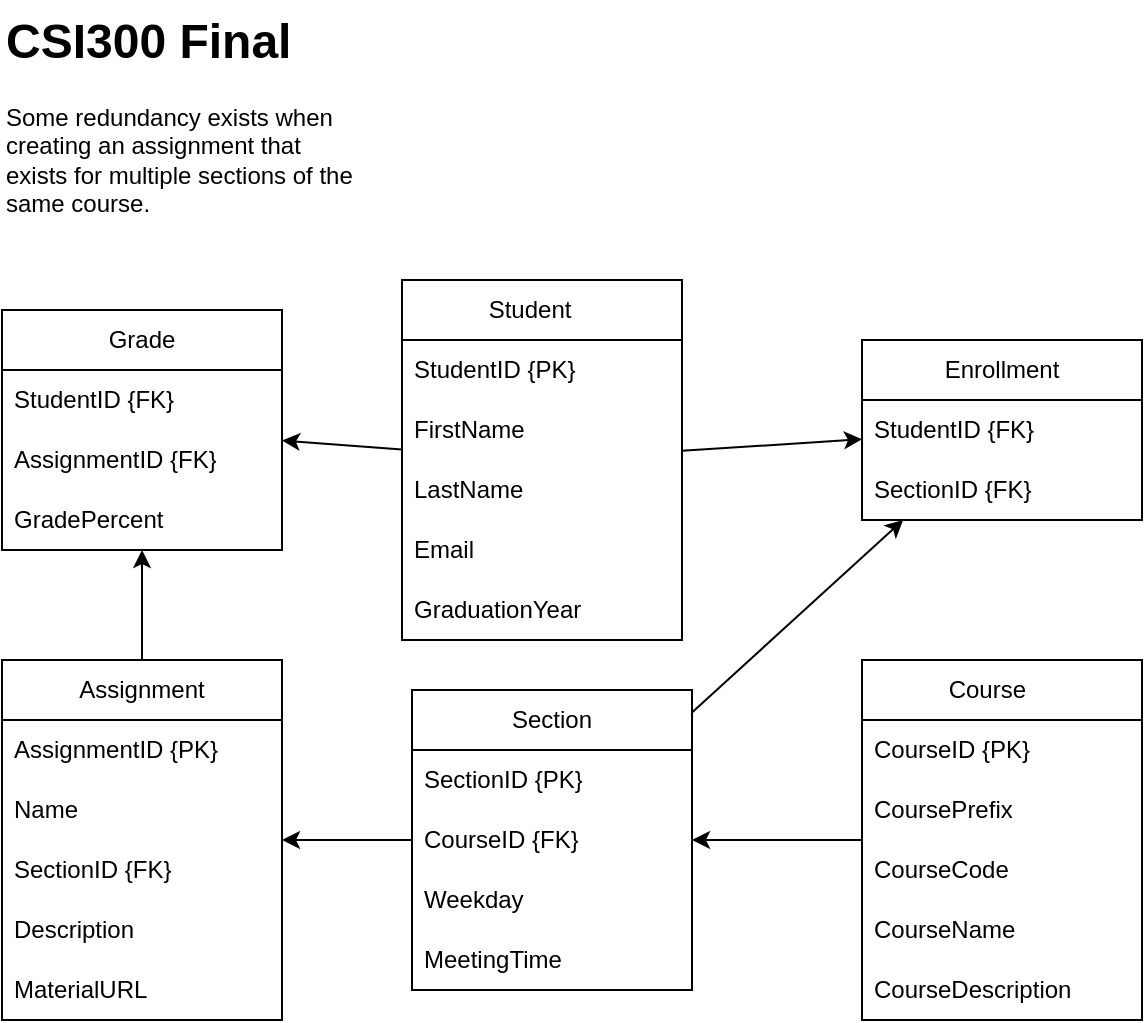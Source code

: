 <mxfile version="26.2.12">
  <diagram name="Page-1" id="RHMYQHrKtJJZw0hggMFa">
    <mxGraphModel dx="1667" dy="851" grid="0" gridSize="10" guides="1" tooltips="1" connect="1" arrows="1" fold="1" page="0" pageScale="1" pageWidth="850" pageHeight="1100" math="0" shadow="0">
      <root>
        <mxCell id="0" />
        <mxCell id="1" parent="0" />
        <mxCell id="H4GAUg8cEmB-bI7FXLqv-1" style="rounded=0;orthogonalLoop=1;jettySize=auto;html=1;" edge="1" parent="1" source="H4GAUg8cEmB-bI7FXLqv-3" target="H4GAUg8cEmB-bI7FXLqv-29">
          <mxGeometry relative="1" as="geometry" />
        </mxCell>
        <mxCell id="H4GAUg8cEmB-bI7FXLqv-2" style="rounded=0;orthogonalLoop=1;jettySize=auto;html=1;" edge="1" parent="1" source="H4GAUg8cEmB-bI7FXLqv-3" target="H4GAUg8cEmB-bI7FXLqv-33">
          <mxGeometry relative="1" as="geometry" />
        </mxCell>
        <mxCell id="H4GAUg8cEmB-bI7FXLqv-3" value="Student&lt;span style=&quot;white-space: pre;&quot;&gt;&#x9;&lt;/span&gt;" style="swimlane;fontStyle=0;childLayout=stackLayout;horizontal=1;startSize=30;horizontalStack=0;resizeParent=1;resizeParentMax=0;resizeLast=0;collapsible=1;marginBottom=0;whiteSpace=wrap;html=1;" vertex="1" parent="1">
          <mxGeometry x="252" y="178" width="140" height="180" as="geometry" />
        </mxCell>
        <mxCell id="H4GAUg8cEmB-bI7FXLqv-4" value="StudentID {PK}" style="text;strokeColor=none;fillColor=none;align=left;verticalAlign=middle;spacingLeft=4;spacingRight=4;overflow=hidden;points=[[0,0.5],[1,0.5]];portConstraint=eastwest;rotatable=0;whiteSpace=wrap;html=1;" vertex="1" parent="H4GAUg8cEmB-bI7FXLqv-3">
          <mxGeometry y="30" width="140" height="30" as="geometry" />
        </mxCell>
        <mxCell id="H4GAUg8cEmB-bI7FXLqv-5" value="FirstName" style="text;strokeColor=none;fillColor=none;align=left;verticalAlign=middle;spacingLeft=4;spacingRight=4;overflow=hidden;points=[[0,0.5],[1,0.5]];portConstraint=eastwest;rotatable=0;whiteSpace=wrap;html=1;" vertex="1" parent="H4GAUg8cEmB-bI7FXLqv-3">
          <mxGeometry y="60" width="140" height="30" as="geometry" />
        </mxCell>
        <mxCell id="H4GAUg8cEmB-bI7FXLqv-6" value="LastName" style="text;strokeColor=none;fillColor=none;align=left;verticalAlign=middle;spacingLeft=4;spacingRight=4;overflow=hidden;points=[[0,0.5],[1,0.5]];portConstraint=eastwest;rotatable=0;whiteSpace=wrap;html=1;" vertex="1" parent="H4GAUg8cEmB-bI7FXLqv-3">
          <mxGeometry y="90" width="140" height="30" as="geometry" />
        </mxCell>
        <mxCell id="H4GAUg8cEmB-bI7FXLqv-7" value="Email" style="text;strokeColor=none;fillColor=none;align=left;verticalAlign=middle;spacingLeft=4;spacingRight=4;overflow=hidden;points=[[0,0.5],[1,0.5]];portConstraint=eastwest;rotatable=0;whiteSpace=wrap;html=1;" vertex="1" parent="H4GAUg8cEmB-bI7FXLqv-3">
          <mxGeometry y="120" width="140" height="30" as="geometry" />
        </mxCell>
        <mxCell id="H4GAUg8cEmB-bI7FXLqv-37" value="&lt;div&gt;GraduationYear&lt;/div&gt;" style="text;strokeColor=none;fillColor=none;align=left;verticalAlign=middle;spacingLeft=4;spacingRight=4;overflow=hidden;points=[[0,0.5],[1,0.5]];portConstraint=eastwest;rotatable=0;whiteSpace=wrap;html=1;" vertex="1" parent="H4GAUg8cEmB-bI7FXLqv-3">
          <mxGeometry y="150" width="140" height="30" as="geometry" />
        </mxCell>
        <mxCell id="H4GAUg8cEmB-bI7FXLqv-8" style="rounded=0;orthogonalLoop=1;jettySize=auto;html=1;" edge="1" parent="1" source="H4GAUg8cEmB-bI7FXLqv-9" target="H4GAUg8cEmB-bI7FXLqv-17">
          <mxGeometry relative="1" as="geometry" />
        </mxCell>
        <mxCell id="H4GAUg8cEmB-bI7FXLqv-9" value="Course&lt;span style=&quot;white-space: pre;&quot;&gt;&#x9;&lt;/span&gt;" style="swimlane;fontStyle=0;childLayout=stackLayout;horizontal=1;startSize=30;horizontalStack=0;resizeParent=1;resizeParentMax=0;resizeLast=0;collapsible=1;marginBottom=0;whiteSpace=wrap;html=1;" vertex="1" parent="1">
          <mxGeometry x="482" y="368" width="140" height="180" as="geometry" />
        </mxCell>
        <mxCell id="H4GAUg8cEmB-bI7FXLqv-10" value="CourseID {PK}" style="text;strokeColor=none;fillColor=none;align=left;verticalAlign=middle;spacingLeft=4;spacingRight=4;overflow=hidden;points=[[0,0.5],[1,0.5]];portConstraint=eastwest;rotatable=0;whiteSpace=wrap;html=1;" vertex="1" parent="H4GAUg8cEmB-bI7FXLqv-9">
          <mxGeometry y="30" width="140" height="30" as="geometry" />
        </mxCell>
        <mxCell id="H4GAUg8cEmB-bI7FXLqv-11" value="CoursePrefix" style="text;strokeColor=none;fillColor=none;align=left;verticalAlign=middle;spacingLeft=4;spacingRight=4;overflow=hidden;points=[[0,0.5],[1,0.5]];portConstraint=eastwest;rotatable=0;whiteSpace=wrap;html=1;" vertex="1" parent="H4GAUg8cEmB-bI7FXLqv-9">
          <mxGeometry y="60" width="140" height="30" as="geometry" />
        </mxCell>
        <mxCell id="H4GAUg8cEmB-bI7FXLqv-12" value="CourseCode" style="text;strokeColor=none;fillColor=none;align=left;verticalAlign=middle;spacingLeft=4;spacingRight=4;overflow=hidden;points=[[0,0.5],[1,0.5]];portConstraint=eastwest;rotatable=0;whiteSpace=wrap;html=1;" vertex="1" parent="H4GAUg8cEmB-bI7FXLqv-9">
          <mxGeometry y="90" width="140" height="30" as="geometry" />
        </mxCell>
        <mxCell id="H4GAUg8cEmB-bI7FXLqv-13" value="CourseName" style="text;strokeColor=none;fillColor=none;align=left;verticalAlign=middle;spacingLeft=4;spacingRight=4;overflow=hidden;points=[[0,0.5],[1,0.5]];portConstraint=eastwest;rotatable=0;whiteSpace=wrap;html=1;" vertex="1" parent="H4GAUg8cEmB-bI7FXLqv-9">
          <mxGeometry y="120" width="140" height="30" as="geometry" />
        </mxCell>
        <mxCell id="H4GAUg8cEmB-bI7FXLqv-14" value="CourseDescription" style="text;strokeColor=none;fillColor=none;align=left;verticalAlign=middle;spacingLeft=4;spacingRight=4;overflow=hidden;points=[[0,0.5],[1,0.5]];portConstraint=eastwest;rotatable=0;whiteSpace=wrap;html=1;" vertex="1" parent="H4GAUg8cEmB-bI7FXLqv-9">
          <mxGeometry y="150" width="140" height="30" as="geometry" />
        </mxCell>
        <mxCell id="H4GAUg8cEmB-bI7FXLqv-15" style="rounded=0;orthogonalLoop=1;jettySize=auto;html=1;" edge="1" parent="1" source="H4GAUg8cEmB-bI7FXLqv-17" target="H4GAUg8cEmB-bI7FXLqv-23">
          <mxGeometry relative="1" as="geometry" />
        </mxCell>
        <mxCell id="H4GAUg8cEmB-bI7FXLqv-16" style="rounded=0;orthogonalLoop=1;jettySize=auto;html=1;" edge="1" parent="1" source="H4GAUg8cEmB-bI7FXLqv-17" target="H4GAUg8cEmB-bI7FXLqv-33">
          <mxGeometry relative="1" as="geometry" />
        </mxCell>
        <mxCell id="H4GAUg8cEmB-bI7FXLqv-17" value="Section" style="swimlane;fontStyle=0;childLayout=stackLayout;horizontal=1;startSize=30;horizontalStack=0;resizeParent=1;resizeParentMax=0;resizeLast=0;collapsible=1;marginBottom=0;whiteSpace=wrap;html=1;" vertex="1" parent="1">
          <mxGeometry x="257" y="383" width="140" height="150" as="geometry" />
        </mxCell>
        <mxCell id="H4GAUg8cEmB-bI7FXLqv-18" value="SectionID {PK}" style="text;strokeColor=none;fillColor=none;align=left;verticalAlign=middle;spacingLeft=4;spacingRight=4;overflow=hidden;points=[[0,0.5],[1,0.5]];portConstraint=eastwest;rotatable=0;whiteSpace=wrap;html=1;" vertex="1" parent="H4GAUg8cEmB-bI7FXLqv-17">
          <mxGeometry y="30" width="140" height="30" as="geometry" />
        </mxCell>
        <mxCell id="H4GAUg8cEmB-bI7FXLqv-19" value="CourseID {FK}" style="text;strokeColor=none;fillColor=none;align=left;verticalAlign=middle;spacingLeft=4;spacingRight=4;overflow=hidden;points=[[0,0.5],[1,0.5]];portConstraint=eastwest;rotatable=0;whiteSpace=wrap;html=1;" vertex="1" parent="H4GAUg8cEmB-bI7FXLqv-17">
          <mxGeometry y="60" width="140" height="30" as="geometry" />
        </mxCell>
        <mxCell id="H4GAUg8cEmB-bI7FXLqv-20" value="Weekday" style="text;strokeColor=none;fillColor=none;align=left;verticalAlign=middle;spacingLeft=4;spacingRight=4;overflow=hidden;points=[[0,0.5],[1,0.5]];portConstraint=eastwest;rotatable=0;whiteSpace=wrap;html=1;" vertex="1" parent="H4GAUg8cEmB-bI7FXLqv-17">
          <mxGeometry y="90" width="140" height="30" as="geometry" />
        </mxCell>
        <mxCell id="H4GAUg8cEmB-bI7FXLqv-21" value="MeetingTime" style="text;strokeColor=none;fillColor=none;align=left;verticalAlign=middle;spacingLeft=4;spacingRight=4;overflow=hidden;points=[[0,0.5],[1,0.5]];portConstraint=eastwest;rotatable=0;whiteSpace=wrap;html=1;" vertex="1" parent="H4GAUg8cEmB-bI7FXLqv-17">
          <mxGeometry y="120" width="140" height="30" as="geometry" />
        </mxCell>
        <mxCell id="H4GAUg8cEmB-bI7FXLqv-22" style="rounded=0;orthogonalLoop=1;jettySize=auto;html=1;" edge="1" parent="1" source="H4GAUg8cEmB-bI7FXLqv-23" target="H4GAUg8cEmB-bI7FXLqv-29">
          <mxGeometry relative="1" as="geometry" />
        </mxCell>
        <mxCell id="H4GAUg8cEmB-bI7FXLqv-23" value="&lt;div&gt;Assignment&lt;/div&gt;" style="swimlane;fontStyle=0;childLayout=stackLayout;horizontal=1;startSize=30;horizontalStack=0;resizeParent=1;resizeParentMax=0;resizeLast=0;collapsible=1;marginBottom=0;whiteSpace=wrap;html=1;" vertex="1" parent="1">
          <mxGeometry x="52" y="368" width="140" height="180" as="geometry" />
        </mxCell>
        <mxCell id="H4GAUg8cEmB-bI7FXLqv-24" value="AssignmentID {PK}" style="text;strokeColor=none;fillColor=none;align=left;verticalAlign=middle;spacingLeft=4;spacingRight=4;overflow=hidden;points=[[0,0.5],[1,0.5]];portConstraint=eastwest;rotatable=0;whiteSpace=wrap;html=1;" vertex="1" parent="H4GAUg8cEmB-bI7FXLqv-23">
          <mxGeometry y="30" width="140" height="30" as="geometry" />
        </mxCell>
        <mxCell id="H4GAUg8cEmB-bI7FXLqv-25" value="Name" style="text;strokeColor=none;fillColor=none;align=left;verticalAlign=middle;spacingLeft=4;spacingRight=4;overflow=hidden;points=[[0,0.5],[1,0.5]];portConstraint=eastwest;rotatable=0;whiteSpace=wrap;html=1;" vertex="1" parent="H4GAUg8cEmB-bI7FXLqv-23">
          <mxGeometry y="60" width="140" height="30" as="geometry" />
        </mxCell>
        <mxCell id="H4GAUg8cEmB-bI7FXLqv-26" value="SectionID {FK}" style="text;strokeColor=none;fillColor=none;align=left;verticalAlign=middle;spacingLeft=4;spacingRight=4;overflow=hidden;points=[[0,0.5],[1,0.5]];portConstraint=eastwest;rotatable=0;whiteSpace=wrap;html=1;" vertex="1" parent="H4GAUg8cEmB-bI7FXLqv-23">
          <mxGeometry y="90" width="140" height="30" as="geometry" />
        </mxCell>
        <mxCell id="H4GAUg8cEmB-bI7FXLqv-27" value="Description" style="text;strokeColor=none;fillColor=none;align=left;verticalAlign=middle;spacingLeft=4;spacingRight=4;overflow=hidden;points=[[0,0.5],[1,0.5]];portConstraint=eastwest;rotatable=0;whiteSpace=wrap;html=1;" vertex="1" parent="H4GAUg8cEmB-bI7FXLqv-23">
          <mxGeometry y="120" width="140" height="30" as="geometry" />
        </mxCell>
        <mxCell id="H4GAUg8cEmB-bI7FXLqv-28" value="MaterialURL" style="text;strokeColor=none;fillColor=none;align=left;verticalAlign=middle;spacingLeft=4;spacingRight=4;overflow=hidden;points=[[0,0.5],[1,0.5]];portConstraint=eastwest;rotatable=0;whiteSpace=wrap;html=1;" vertex="1" parent="H4GAUg8cEmB-bI7FXLqv-23">
          <mxGeometry y="150" width="140" height="30" as="geometry" />
        </mxCell>
        <mxCell id="H4GAUg8cEmB-bI7FXLqv-29" value="Grade" style="swimlane;fontStyle=0;childLayout=stackLayout;horizontal=1;startSize=30;horizontalStack=0;resizeParent=1;resizeParentMax=0;resizeLast=0;collapsible=1;marginBottom=0;whiteSpace=wrap;html=1;" vertex="1" parent="1">
          <mxGeometry x="52" y="193" width="140" height="120" as="geometry" />
        </mxCell>
        <mxCell id="H4GAUg8cEmB-bI7FXLqv-30" value="StudentID {FK}" style="text;strokeColor=none;fillColor=none;align=left;verticalAlign=middle;spacingLeft=4;spacingRight=4;overflow=hidden;points=[[0,0.5],[1,0.5]];portConstraint=eastwest;rotatable=0;whiteSpace=wrap;html=1;" vertex="1" parent="H4GAUg8cEmB-bI7FXLqv-29">
          <mxGeometry y="30" width="140" height="30" as="geometry" />
        </mxCell>
        <mxCell id="H4GAUg8cEmB-bI7FXLqv-31" value="AssignmentID {FK}" style="text;strokeColor=none;fillColor=none;align=left;verticalAlign=middle;spacingLeft=4;spacingRight=4;overflow=hidden;points=[[0,0.5],[1,0.5]];portConstraint=eastwest;rotatable=0;whiteSpace=wrap;html=1;" vertex="1" parent="H4GAUg8cEmB-bI7FXLqv-29">
          <mxGeometry y="60" width="140" height="30" as="geometry" />
        </mxCell>
        <mxCell id="H4GAUg8cEmB-bI7FXLqv-32" value="GradePercent" style="text;strokeColor=none;fillColor=none;align=left;verticalAlign=middle;spacingLeft=4;spacingRight=4;overflow=hidden;points=[[0,0.5],[1,0.5]];portConstraint=eastwest;rotatable=0;whiteSpace=wrap;html=1;" vertex="1" parent="H4GAUg8cEmB-bI7FXLqv-29">
          <mxGeometry y="90" width="140" height="30" as="geometry" />
        </mxCell>
        <mxCell id="H4GAUg8cEmB-bI7FXLqv-33" value="&lt;div&gt;Enrollment&lt;/div&gt;" style="swimlane;fontStyle=0;childLayout=stackLayout;horizontal=1;startSize=30;horizontalStack=0;resizeParent=1;resizeParentMax=0;resizeLast=0;collapsible=1;marginBottom=0;whiteSpace=wrap;html=1;" vertex="1" parent="1">
          <mxGeometry x="482" y="208" width="140" height="90" as="geometry" />
        </mxCell>
        <mxCell id="H4GAUg8cEmB-bI7FXLqv-34" value="StudentID {FK}" style="text;strokeColor=none;fillColor=none;align=left;verticalAlign=middle;spacingLeft=4;spacingRight=4;overflow=hidden;points=[[0,0.5],[1,0.5]];portConstraint=eastwest;rotatable=0;whiteSpace=wrap;html=1;" vertex="1" parent="H4GAUg8cEmB-bI7FXLqv-33">
          <mxGeometry y="30" width="140" height="30" as="geometry" />
        </mxCell>
        <mxCell id="H4GAUg8cEmB-bI7FXLqv-35" value="SectionID {FK}" style="text;strokeColor=none;fillColor=none;align=left;verticalAlign=middle;spacingLeft=4;spacingRight=4;overflow=hidden;points=[[0,0.5],[1,0.5]];portConstraint=eastwest;rotatable=0;whiteSpace=wrap;html=1;" vertex="1" parent="H4GAUg8cEmB-bI7FXLqv-33">
          <mxGeometry y="60" width="140" height="30" as="geometry" />
        </mxCell>
        <mxCell id="H4GAUg8cEmB-bI7FXLqv-36" value="&lt;h1 style=&quot;margin-top: 0px;&quot;&gt;CSI300 Final&lt;/h1&gt;&lt;p&gt;Some redundancy exists when creating an assignment that exists for multiple sections of the same course.&lt;/p&gt;" style="text;html=1;whiteSpace=wrap;overflow=hidden;rounded=0;" vertex="1" parent="1">
          <mxGeometry x="52" y="38" width="180" height="120" as="geometry" />
        </mxCell>
      </root>
    </mxGraphModel>
  </diagram>
</mxfile>
